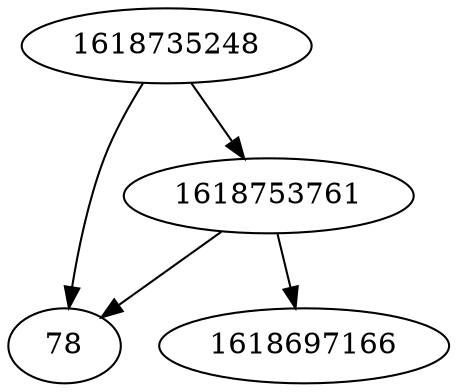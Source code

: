 strict digraph  {
1618735248;
78;
1618753761;
1618697166;
1618735248 -> 78;
1618735248 -> 1618753761;
1618753761 -> 78;
1618753761 -> 1618697166;
}
